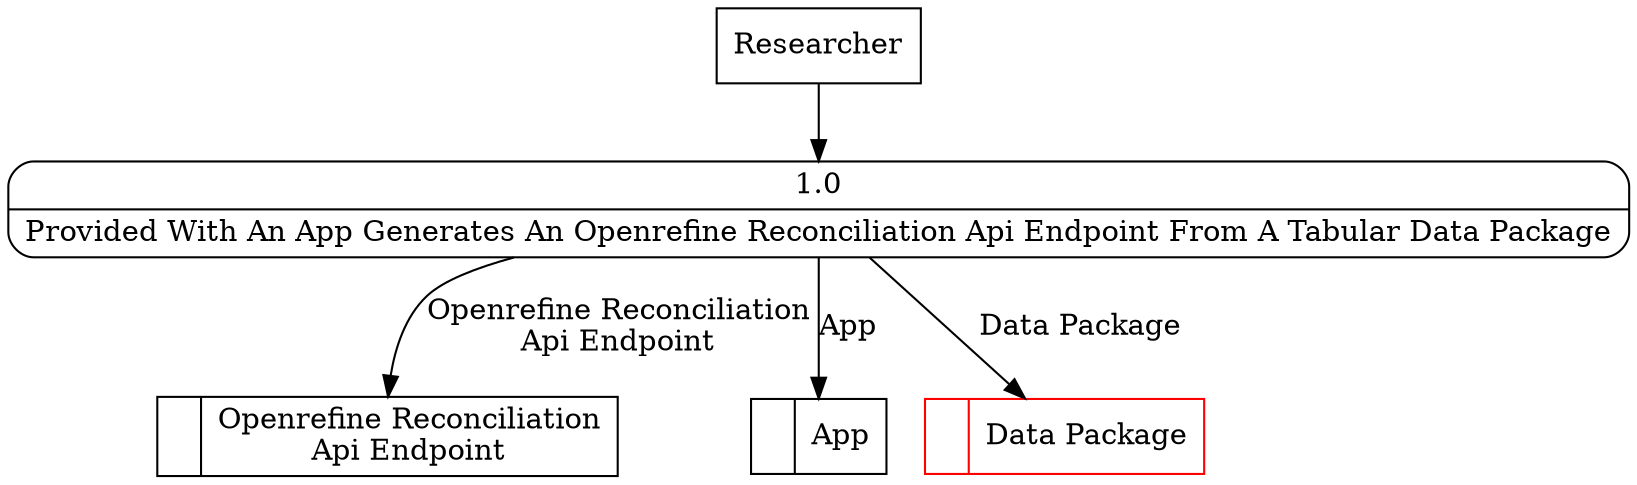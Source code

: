 digraph dfd2{ 
node[shape=record]
200 [label="<f0>  |<f1> Openrefine Reconciliation\nApi Endpoint " ];
201 [label="<f0>  |<f1> App " ];
202 [label="<f0>  |<f1> Data Package " color=red];
203 [label="Researcher" shape=box];
204 [label="{<f0> 1.0|<f1> Provided With An App Generates An Openrefine Reconciliation Api Endpoint From A Tabular Data Package }" shape=Mrecord];
203 -> 204
204 -> 201 [label="App"]
204 -> 200 [label="Openrefine Reconciliation\nApi Endpoint"]
204 -> 202 [label="Data Package"]
}
